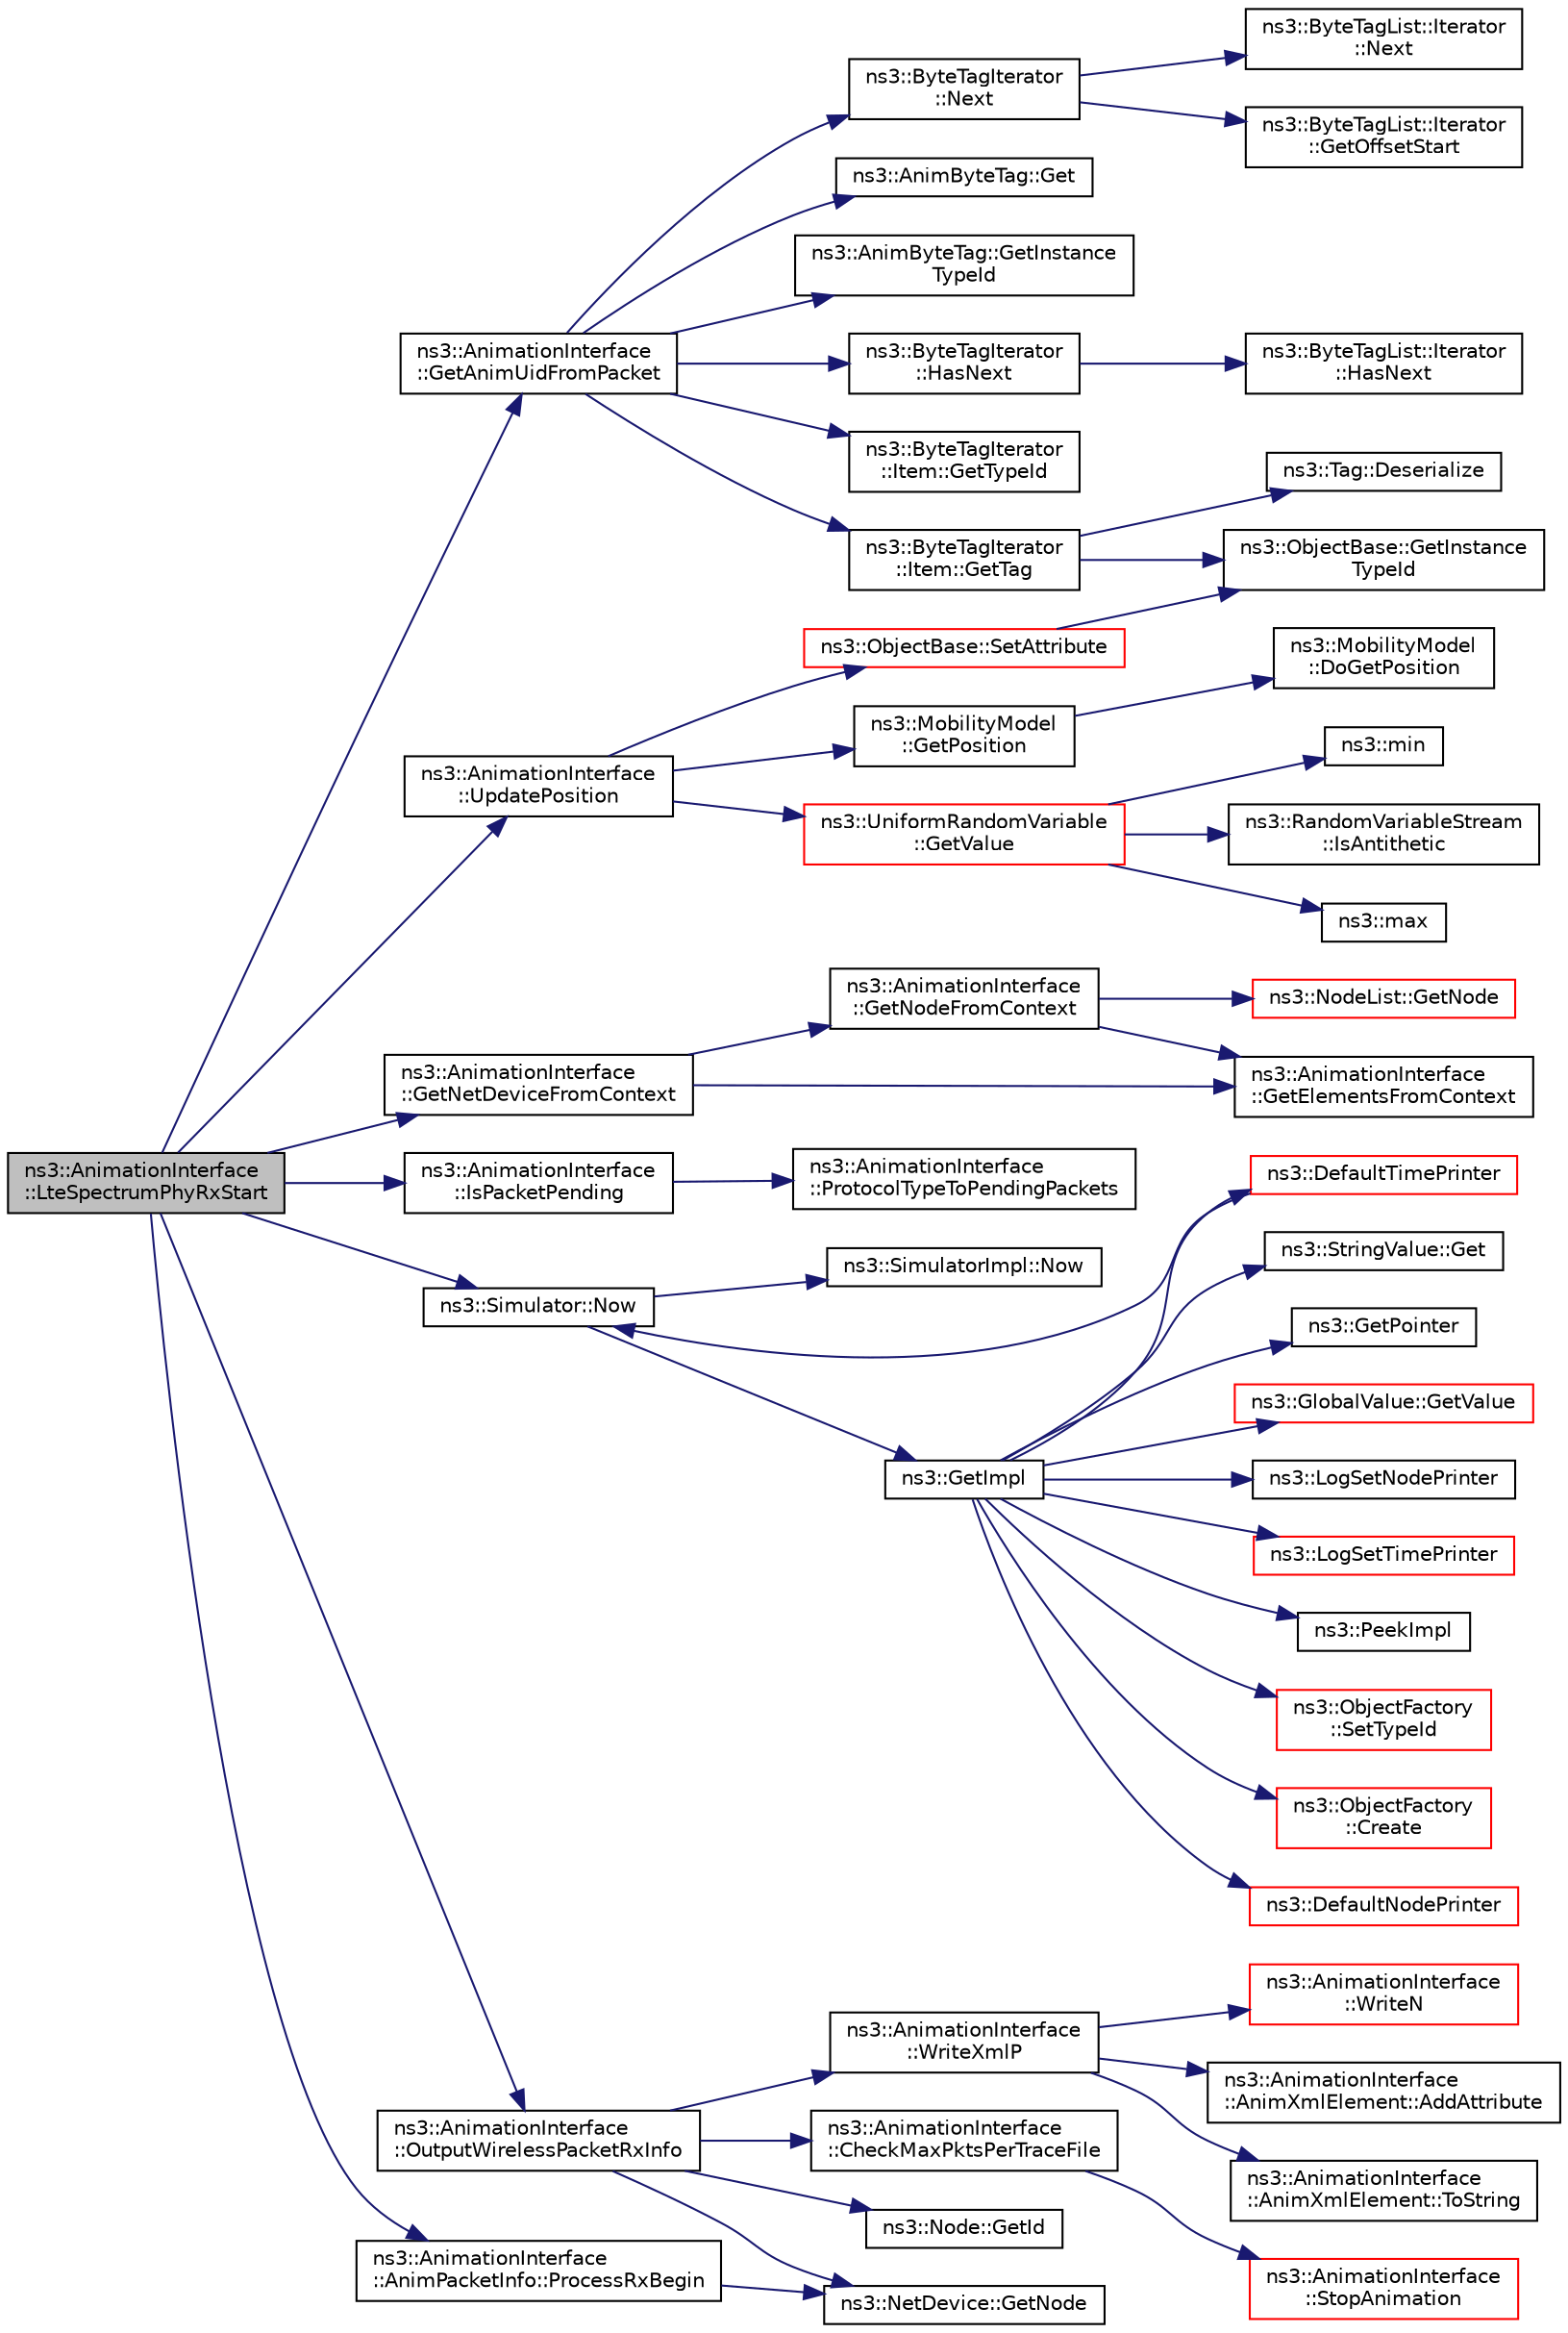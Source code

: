 digraph "ns3::AnimationInterface::LteSpectrumPhyRxStart"
{
 // LATEX_PDF_SIZE
  edge [fontname="Helvetica",fontsize="10",labelfontname="Helvetica",labelfontsize="10"];
  node [fontname="Helvetica",fontsize="10",shape=record];
  rankdir="LR";
  Node1 [label="ns3::AnimationInterface\l::LteSpectrumPhyRxStart",height=0.2,width=0.4,color="black", fillcolor="grey75", style="filled", fontcolor="black",tooltip="LTE Spectrum Phy receive start function."];
  Node1 -> Node2 [color="midnightblue",fontsize="10",style="solid",fontname="Helvetica"];
  Node2 [label="ns3::AnimationInterface\l::GetAnimUidFromPacket",height=0.2,width=0.4,color="black", fillcolor="white", style="filled",URL="$classns3_1_1_animation_interface.html#a18e6a184ccd7dee800bf734f8adc818c",tooltip="Get anim UID from packet function."];
  Node2 -> Node3 [color="midnightblue",fontsize="10",style="solid",fontname="Helvetica"];
  Node3 [label="ns3::AnimByteTag::Get",height=0.2,width=0.4,color="black", fillcolor="white", style="filled",URL="$classns3_1_1_anim_byte_tag.html#aceadf55e3f47d39e651e901a70ac2e04",tooltip="Get Uid in tag."];
  Node2 -> Node4 [color="midnightblue",fontsize="10",style="solid",fontname="Helvetica"];
  Node4 [label="ns3::AnimByteTag::GetInstance\lTypeId",height=0.2,width=0.4,color="black", fillcolor="white", style="filled",URL="$classns3_1_1_anim_byte_tag.html#a8cf53383efe5adf06c1c346b54765284",tooltip="Get Instance Type Id."];
  Node2 -> Node5 [color="midnightblue",fontsize="10",style="solid",fontname="Helvetica"];
  Node5 [label="ns3::ByteTagIterator\l::Item::GetTag",height=0.2,width=0.4,color="black", fillcolor="white", style="filled",URL="$classns3_1_1_byte_tag_iterator_1_1_item.html#a9508d234e90b3811f75ec23fa472d18a",tooltip="Read the requested tag and store it in the user-provided tag instance."];
  Node5 -> Node6 [color="midnightblue",fontsize="10",style="solid",fontname="Helvetica"];
  Node6 [label="ns3::Tag::Deserialize",height=0.2,width=0.4,color="black", fillcolor="white", style="filled",URL="$classns3_1_1_tag.html#ae166b7f816bcbdef44dbeb636c9fa712",tooltip=" "];
  Node5 -> Node7 [color="midnightblue",fontsize="10",style="solid",fontname="Helvetica"];
  Node7 [label="ns3::ObjectBase::GetInstance\lTypeId",height=0.2,width=0.4,color="black", fillcolor="white", style="filled",URL="$classns3_1_1_object_base.html#abe5b43a6f5b99a92a4c3122db31f06fb",tooltip="Get the most derived TypeId for this Object."];
  Node2 -> Node8 [color="midnightblue",fontsize="10",style="solid",fontname="Helvetica"];
  Node8 [label="ns3::ByteTagIterator\l::Item::GetTypeId",height=0.2,width=0.4,color="black", fillcolor="white", style="filled",URL="$classns3_1_1_byte_tag_iterator_1_1_item.html#a6164174c57ce5bbab667e4a490fc7d01",tooltip=" "];
  Node2 -> Node9 [color="midnightblue",fontsize="10",style="solid",fontname="Helvetica"];
  Node9 [label="ns3::ByteTagIterator\l::HasNext",height=0.2,width=0.4,color="black", fillcolor="white", style="filled",URL="$classns3_1_1_byte_tag_iterator.html#a6ff57316e6dfb68bcc5a600df95278fe",tooltip=" "];
  Node9 -> Node10 [color="midnightblue",fontsize="10",style="solid",fontname="Helvetica"];
  Node10 [label="ns3::ByteTagList::Iterator\l::HasNext",height=0.2,width=0.4,color="black", fillcolor="white", style="filled",URL="$classns3_1_1_byte_tag_list_1_1_iterator.html#a44e33e812e3eba4fdc168e36380853af",tooltip="Used to determine if the iterator is at the end of the byteTagList."];
  Node2 -> Node11 [color="midnightblue",fontsize="10",style="solid",fontname="Helvetica"];
  Node11 [label="ns3::ByteTagIterator\l::Next",height=0.2,width=0.4,color="black", fillcolor="white", style="filled",URL="$classns3_1_1_byte_tag_iterator.html#af2fa25a08fe0a868ab051e3c4bfcad01",tooltip=" "];
  Node11 -> Node12 [color="midnightblue",fontsize="10",style="solid",fontname="Helvetica"];
  Node12 [label="ns3::ByteTagList::Iterator\l::GetOffsetStart",height=0.2,width=0.4,color="black", fillcolor="white", style="filled",URL="$classns3_1_1_byte_tag_list_1_1_iterator.html#a40cef1b2f8f3ba4182df87e392817d72",tooltip="Returns the offset from the start of the virtual byte buffer to the ByteTagList."];
  Node11 -> Node13 [color="midnightblue",fontsize="10",style="solid",fontname="Helvetica"];
  Node13 [label="ns3::ByteTagList::Iterator\l::Next",height=0.2,width=0.4,color="black", fillcolor="white", style="filled",URL="$classns3_1_1_byte_tag_list_1_1_iterator.html#af521864d800baab1d9c5262f59ce4433",tooltip="Returns the next Item from the ByteTagList."];
  Node1 -> Node14 [color="midnightblue",fontsize="10",style="solid",fontname="Helvetica"];
  Node14 [label="ns3::AnimationInterface\l::GetNetDeviceFromContext",height=0.2,width=0.4,color="black", fillcolor="white", style="filled",URL="$classns3_1_1_animation_interface.html#a5054e94f0c5e3d0a4443cfbe52e2ea30",tooltip="Get net device from context."];
  Node14 -> Node15 [color="midnightblue",fontsize="10",style="solid",fontname="Helvetica"];
  Node15 [label="ns3::AnimationInterface\l::GetElementsFromContext",height=0.2,width=0.4,color="black", fillcolor="white", style="filled",URL="$classns3_1_1_animation_interface.html#a4660c557cf0aaf6a8ab15e6acea6485e",tooltip="Get elements from context."];
  Node14 -> Node16 [color="midnightblue",fontsize="10",style="solid",fontname="Helvetica"];
  Node16 [label="ns3::AnimationInterface\l::GetNodeFromContext",height=0.2,width=0.4,color="black", fillcolor="white", style="filled",URL="$classns3_1_1_animation_interface.html#a4f01e8ac802a99d896ed664d78f01d6f",tooltip="Get node from context."];
  Node16 -> Node15 [color="midnightblue",fontsize="10",style="solid",fontname="Helvetica"];
  Node16 -> Node17 [color="midnightblue",fontsize="10",style="solid",fontname="Helvetica"];
  Node17 [label="ns3::NodeList::GetNode",height=0.2,width=0.4,color="red", fillcolor="white", style="filled",URL="$classns3_1_1_node_list.html#a80ac09977d48d29db5c704ac8483cf6c",tooltip=" "];
  Node1 -> Node80 [color="midnightblue",fontsize="10",style="solid",fontname="Helvetica"];
  Node80 [label="ns3::AnimationInterface\l::IsPacketPending",height=0.2,width=0.4,color="black", fillcolor="white", style="filled",URL="$classns3_1_1_animation_interface.html#a0bee27aa30e136d5035050ec2ef0012d",tooltip="Is packet pending function."];
  Node80 -> Node81 [color="midnightblue",fontsize="10",style="solid",fontname="Helvetica"];
  Node81 [label="ns3::AnimationInterface\l::ProtocolTypeToPendingPackets",height=0.2,width=0.4,color="black", fillcolor="white", style="filled",URL="$classns3_1_1_animation_interface.html#a3785f870e7f29eb0ea0b843327fad5bb",tooltip="Protocol type to pending packets function."];
  Node1 -> Node63 [color="midnightblue",fontsize="10",style="solid",fontname="Helvetica"];
  Node63 [label="ns3::Simulator::Now",height=0.2,width=0.4,color="black", fillcolor="white", style="filled",URL="$classns3_1_1_simulator.html#ac3178fa975b419f7875e7105be122800",tooltip="Return the current simulation virtual time."];
  Node63 -> Node28 [color="midnightblue",fontsize="10",style="solid",fontname="Helvetica"];
  Node28 [label="ns3::GetImpl",height=0.2,width=0.4,color="black", fillcolor="white", style="filled",URL="$group__simulator.html#ga42eb4eddad41528d4d99794a3dae3fd0",tooltip="Get the SimulatorImpl singleton."];
  Node28 -> Node29 [color="midnightblue",fontsize="10",style="solid",fontname="Helvetica"];
  Node29 [label="ns3::ObjectFactory\l::Create",height=0.2,width=0.4,color="red", fillcolor="white", style="filled",URL="$classns3_1_1_object_factory.html#a52eda277f4aaab54266134ba48102ad7",tooltip="Create an Object instance of the configured TypeId."];
  Node28 -> Node57 [color="midnightblue",fontsize="10",style="solid",fontname="Helvetica"];
  Node57 [label="ns3::DefaultNodePrinter",height=0.2,width=0.4,color="red", fillcolor="white", style="filled",URL="$group__logging.html#gac4c06cbbed12229d85991ced145f6be2",tooltip="Default node id printer implementation."];
  Node28 -> Node60 [color="midnightblue",fontsize="10",style="solid",fontname="Helvetica"];
  Node60 [label="ns3::DefaultTimePrinter",height=0.2,width=0.4,color="red", fillcolor="white", style="filled",URL="$namespacens3.html#ae01c3c7786b644dfb8a0bb8f1201b269",tooltip="Default Time printer."];
  Node60 -> Node63 [color="midnightblue",fontsize="10",style="solid",fontname="Helvetica"];
  Node28 -> Node65 [color="midnightblue",fontsize="10",style="solid",fontname="Helvetica"];
  Node65 [label="ns3::StringValue::Get",height=0.2,width=0.4,color="black", fillcolor="white", style="filled",URL="$classns3_1_1_string_value.html#a6f208c2778fe1c7882e5cb429b8326ae",tooltip=" "];
  Node28 -> Node66 [color="midnightblue",fontsize="10",style="solid",fontname="Helvetica"];
  Node66 [label="ns3::GetPointer",height=0.2,width=0.4,color="black", fillcolor="white", style="filled",URL="$namespacens3.html#ab4e173cdfd43d17c1a40d5348510a670",tooltip=" "];
  Node28 -> Node67 [color="midnightblue",fontsize="10",style="solid",fontname="Helvetica"];
  Node67 [label="ns3::GlobalValue::GetValue",height=0.2,width=0.4,color="red", fillcolor="white", style="filled",URL="$classns3_1_1_global_value.html#a48a99242193fb69609a17332733e8600",tooltip="Get the value."];
  Node28 -> Node69 [color="midnightblue",fontsize="10",style="solid",fontname="Helvetica"];
  Node69 [label="ns3::LogSetNodePrinter",height=0.2,width=0.4,color="black", fillcolor="white", style="filled",URL="$namespacens3.html#aebac73305345f2e2803fdeb102a7705e",tooltip="Set the LogNodePrinter function to be used to prepend log messages with the node id."];
  Node28 -> Node70 [color="midnightblue",fontsize="10",style="solid",fontname="Helvetica"];
  Node70 [label="ns3::LogSetTimePrinter",height=0.2,width=0.4,color="red", fillcolor="white", style="filled",URL="$namespacens3.html#a46cd76678f7da29799d1b41994e12ec1",tooltip="Set the TimePrinter function to be used to prepend log messages with the simulation time."];
  Node28 -> Node75 [color="midnightblue",fontsize="10",style="solid",fontname="Helvetica"];
  Node75 [label="ns3::PeekImpl",height=0.2,width=0.4,color="black", fillcolor="white", style="filled",URL="$group__simulator.html#ga233c5c38de117e4e4a5a9cd168694792",tooltip="Get the static SimulatorImpl instance."];
  Node28 -> Node76 [color="midnightblue",fontsize="10",style="solid",fontname="Helvetica"];
  Node76 [label="ns3::ObjectFactory\l::SetTypeId",height=0.2,width=0.4,color="red", fillcolor="white", style="filled",URL="$classns3_1_1_object_factory.html#a77dcd099064038a1eb7a6b8251229ec3",tooltip="Set the TypeId of the Objects to be created by this factory."];
  Node63 -> Node64 [color="midnightblue",fontsize="10",style="solid",fontname="Helvetica"];
  Node64 [label="ns3::SimulatorImpl::Now",height=0.2,width=0.4,color="black", fillcolor="white", style="filled",URL="$classns3_1_1_simulator_impl.html#aa516c50060846adc6fd316e83ef0797c",tooltip="Return the current simulation virtual time."];
  Node1 -> Node82 [color="midnightblue",fontsize="10",style="solid",fontname="Helvetica"];
  Node82 [label="ns3::AnimationInterface\l::OutputWirelessPacketRxInfo",height=0.2,width=0.4,color="black", fillcolor="white", style="filled",URL="$classns3_1_1_animation_interface.html#ae7dbb6c566787d3444e3fcba367e5338",tooltip="Output wireless packet receive info."];
  Node82 -> Node83 [color="midnightblue",fontsize="10",style="solid",fontname="Helvetica"];
  Node83 [label="ns3::AnimationInterface\l::CheckMaxPktsPerTraceFile",height=0.2,width=0.4,color="black", fillcolor="white", style="filled",URL="$classns3_1_1_animation_interface.html#a99838e0ce8e0f7d8c81b44e6e4efdab0",tooltip="Check maximum packets per trace file function."];
  Node83 -> Node84 [color="midnightblue",fontsize="10",style="solid",fontname="Helvetica"];
  Node84 [label="ns3::AnimationInterface\l::StopAnimation",height=0.2,width=0.4,color="red", fillcolor="white", style="filled",URL="$classns3_1_1_animation_interface.html#a7c668b43b1e7ed6763a587af51995b1b",tooltip="Stop animation function."];
  Node82 -> Node88 [color="midnightblue",fontsize="10",style="solid",fontname="Helvetica"];
  Node88 [label="ns3::Node::GetId",height=0.2,width=0.4,color="black", fillcolor="white", style="filled",URL="$classns3_1_1_node.html#a2ed8663077afcb8db519296b0ada6355",tooltip=" "];
  Node82 -> Node89 [color="midnightblue",fontsize="10",style="solid",fontname="Helvetica"];
  Node89 [label="ns3::NetDevice::GetNode",height=0.2,width=0.4,color="black", fillcolor="white", style="filled",URL="$classns3_1_1_net_device.html#a098b6cc4339ac00c62e75cfa48c8aeac",tooltip=" "];
  Node82 -> Node90 [color="midnightblue",fontsize="10",style="solid",fontname="Helvetica"];
  Node90 [label="ns3::AnimationInterface\l::WriteXmlP",height=0.2,width=0.4,color="black", fillcolor="white", style="filled",URL="$classns3_1_1_animation_interface.html#aa44bd8e76ff1ff7b0d3ac9e5add0a61d",tooltip="Write XMLP function."];
  Node90 -> Node91 [color="midnightblue",fontsize="10",style="solid",fontname="Helvetica"];
  Node91 [label="ns3::AnimationInterface\l::AnimXmlElement::AddAttribute",height=0.2,width=0.4,color="black", fillcolor="white", style="filled",URL="$classns3_1_1_animation_interface_1_1_anim_xml_element.html#af2674ecb42b9384b8bc7e708a3724f5e",tooltip="Add attribute function."];
  Node90 -> Node92 [color="midnightblue",fontsize="10",style="solid",fontname="Helvetica"];
  Node92 [label="ns3::AnimationInterface\l::AnimXmlElement::ToString",height=0.2,width=0.4,color="black", fillcolor="white", style="filled",URL="$classns3_1_1_animation_interface_1_1_anim_xml_element.html#ab97cfaafbbd28bfbdfb82b2ce101740b",tooltip="Get text for the element function."];
  Node90 -> Node87 [color="midnightblue",fontsize="10",style="solid",fontname="Helvetica"];
  Node87 [label="ns3::AnimationInterface\l::WriteN",height=0.2,width=0.4,color="red", fillcolor="white", style="filled",URL="$classns3_1_1_animation_interface.html#a4cdd131c35733674773098d094f30066",tooltip="WriteN function."];
  Node1 -> Node93 [color="midnightblue",fontsize="10",style="solid",fontname="Helvetica"];
  Node93 [label="ns3::AnimationInterface\l::AnimPacketInfo::ProcessRxBegin",height=0.2,width=0.4,color="black", fillcolor="white", style="filled",URL="$classns3_1_1_animation_interface_1_1_anim_packet_info.html#a8f389c0575ccf723b45e7de4d4ff4cf0",tooltip="Process receive begin."];
  Node93 -> Node89 [color="midnightblue",fontsize="10",style="solid",fontname="Helvetica"];
  Node1 -> Node94 [color="midnightblue",fontsize="10",style="solid",fontname="Helvetica"];
  Node94 [label="ns3::AnimationInterface\l::UpdatePosition",height=0.2,width=0.4,color="black", fillcolor="white", style="filled",URL="$classns3_1_1_animation_interface.html#ab751cf6f459289f0978f4bb97b93044d",tooltip="Update position function."];
  Node94 -> Node95 [color="midnightblue",fontsize="10",style="solid",fontname="Helvetica"];
  Node95 [label="ns3::MobilityModel\l::GetPosition",height=0.2,width=0.4,color="black", fillcolor="white", style="filled",URL="$classns3_1_1_mobility_model.html#aee61a90f5598aea280747cf96f3ee853",tooltip=" "];
  Node95 -> Node96 [color="midnightblue",fontsize="10",style="solid",fontname="Helvetica"];
  Node96 [label="ns3::MobilityModel\l::DoGetPosition",height=0.2,width=0.4,color="black", fillcolor="white", style="filled",URL="$classns3_1_1_mobility_model.html#a518f70bd8cb78d0031f9a26572434c34",tooltip=" "];
  Node94 -> Node97 [color="midnightblue",fontsize="10",style="solid",fontname="Helvetica"];
  Node97 [label="ns3::UniformRandomVariable\l::GetValue",height=0.2,width=0.4,color="red", fillcolor="white", style="filled",URL="$classns3_1_1_uniform_random_variable.html#a03822d8c86ac51e9aa83bbc73041386b",tooltip="Get the next random value, as a double in the specified range ."];
  Node97 -> Node98 [color="midnightblue",fontsize="10",style="solid",fontname="Helvetica"];
  Node98 [label="ns3::RandomVariableStream\l::IsAntithetic",height=0.2,width=0.4,color="black", fillcolor="white", style="filled",URL="$classns3_1_1_random_variable_stream.html#ae8f50692f36f1403a22d0cbb9c488db2",tooltip="Check if antithetic values will be generated."];
  Node97 -> Node99 [color="midnightblue",fontsize="10",style="solid",fontname="Helvetica"];
  Node99 [label="ns3::max",height=0.2,width=0.4,color="black", fillcolor="white", style="filled",URL="$namespacens3.html#a548291fa9e4e7d6a57814dfcbbebce9b",tooltip=" "];
  Node97 -> Node100 [color="midnightblue",fontsize="10",style="solid",fontname="Helvetica"];
  Node100 [label="ns3::min",height=0.2,width=0.4,color="black", fillcolor="white", style="filled",URL="$namespacens3.html#a66840605409c3caeff0d2a728b68dc6d",tooltip=" "];
  Node94 -> Node103 [color="midnightblue",fontsize="10",style="solid",fontname="Helvetica"];
  Node103 [label="ns3::ObjectBase::SetAttribute",height=0.2,width=0.4,color="red", fillcolor="white", style="filled",URL="$classns3_1_1_object_base.html#ac60245d3ea4123bbc9b1d391f1f6592f",tooltip="Set a single attribute, raising fatal errors if unsuccessful."];
  Node103 -> Node7 [color="midnightblue",fontsize="10",style="solid",fontname="Helvetica"];
}
